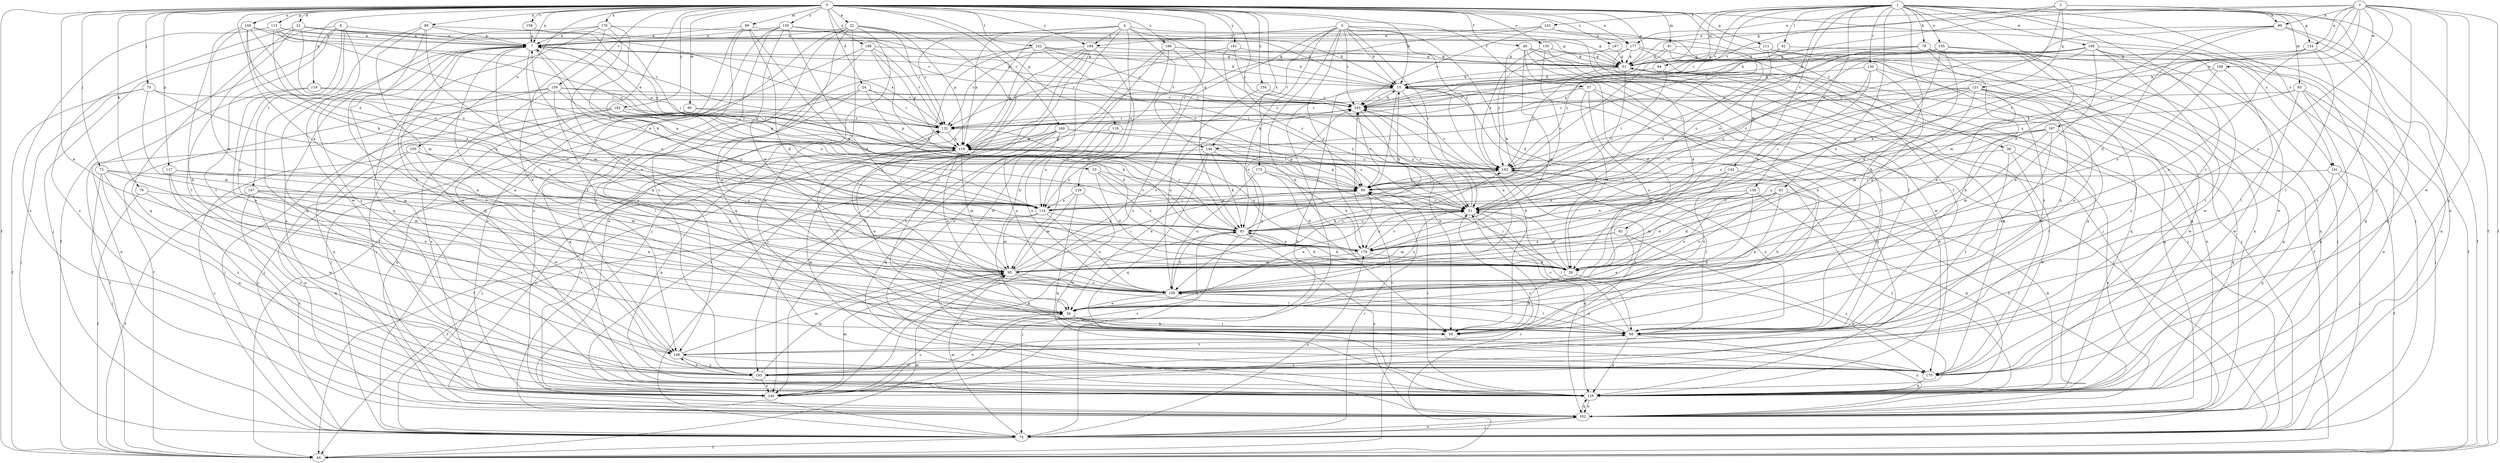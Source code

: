 strict digraph  {
0;
1;
2;
3;
4;
5;
6;
7;
15;
21;
22;
24;
29;
32;
33;
36;
37;
38;
40;
44;
51;
59;
63;
66;
70;
72;
74;
76;
79;
80;
81;
82;
88;
89;
90;
91;
92;
93;
94;
95;
99;
102;
105;
110;
111;
115;
116;
117;
118;
119;
121;
124;
125;
129;
130;
132;
135;
138;
140;
142;
143;
145;
146;
147;
148;
149;
150;
154;
155;
156;
158;
159;
160;
163;
166;
167;
169;
170;
173;
176;
177;
178;
181;
182;
184;
185;
186;
187;
189;
191;
193;
0 -> 7  [label=a];
0 -> 15  [label=b];
0 -> 21  [label=c];
0 -> 22  [label=d];
0 -> 24  [label=d];
0 -> 32  [label=e];
0 -> 33  [label=e];
0 -> 36  [label=e];
0 -> 37  [label=f];
0 -> 38  [label=f];
0 -> 40  [label=f];
0 -> 44  [label=f];
0 -> 51  [label=g];
0 -> 70  [label=j];
0 -> 72  [label=j];
0 -> 76  [label=k];
0 -> 89  [label=m];
0 -> 90  [label=m];
0 -> 91  [label=m];
0 -> 99  [label=n];
0 -> 105  [label=o];
0 -> 110  [label=o];
0 -> 111  [label=p];
0 -> 115  [label=p];
0 -> 116  [label=p];
0 -> 117  [label=p];
0 -> 119  [label=q];
0 -> 129  [label=r];
0 -> 135  [label=s];
0 -> 142  [label=t];
0 -> 149  [label=u];
0 -> 150  [label=u];
0 -> 154  [label=u];
0 -> 158  [label=v];
0 -> 159  [label=v];
0 -> 160  [label=v];
0 -> 173  [label=x];
0 -> 176  [label=x];
0 -> 177  [label=x];
0 -> 181  [label=y];
0 -> 182  [label=y];
0 -> 184  [label=y];
0 -> 186  [label=z];
0 -> 187  [label=z];
0 -> 189  [label=z];
0 -> 191  [label=z];
1 -> 29  [label=d];
1 -> 44  [label=f];
1 -> 59  [label=h];
1 -> 63  [label=i];
1 -> 66  [label=i];
1 -> 74  [label=j];
1 -> 79  [label=k];
1 -> 82  [label=l];
1 -> 88  [label=l];
1 -> 92  [label=m];
1 -> 93  [label=m];
1 -> 94  [label=m];
1 -> 102  [label=n];
1 -> 130  [label=r];
1 -> 132  [label=r];
1 -> 138  [label=s];
1 -> 143  [label=t];
1 -> 145  [label=t];
1 -> 155  [label=u];
1 -> 163  [label=v];
1 -> 166  [label=w];
1 -> 191  [label=z];
2 -> 21  [label=c];
2 -> 80  [label=k];
2 -> 121  [label=q];
2 -> 124  [label=q];
2 -> 146  [label=t];
2 -> 163  [label=v];
3 -> 21  [label=c];
3 -> 44  [label=f];
3 -> 51  [label=g];
3 -> 80  [label=k];
3 -> 81  [label=k];
3 -> 124  [label=q];
3 -> 125  [label=q];
3 -> 156  [label=u];
3 -> 167  [label=w];
3 -> 169  [label=w];
3 -> 170  [label=w];
3 -> 177  [label=x];
3 -> 193  [label=z];
4 -> 21  [label=c];
4 -> 74  [label=j];
4 -> 102  [label=n];
4 -> 110  [label=o];
4 -> 118  [label=p];
4 -> 132  [label=r];
4 -> 146  [label=t];
4 -> 177  [label=x];
4 -> 184  [label=y];
5 -> 15  [label=b];
5 -> 21  [label=c];
5 -> 29  [label=d];
5 -> 59  [label=h];
5 -> 74  [label=j];
5 -> 81  [label=k];
5 -> 140  [label=s];
5 -> 146  [label=t];
5 -> 163  [label=v];
5 -> 178  [label=x];
5 -> 184  [label=y];
5 -> 185  [label=y];
6 -> 7  [label=a];
6 -> 36  [label=e];
6 -> 44  [label=f];
6 -> 74  [label=j];
6 -> 147  [label=t];
6 -> 148  [label=t];
6 -> 170  [label=w];
7 -> 51  [label=g];
7 -> 66  [label=i];
7 -> 95  [label=m];
7 -> 110  [label=o];
7 -> 148  [label=t];
7 -> 156  [label=u];
7 -> 193  [label=z];
15 -> 7  [label=a];
15 -> 59  [label=h];
15 -> 66  [label=i];
15 -> 74  [label=j];
15 -> 125  [label=q];
15 -> 156  [label=u];
15 -> 163  [label=v];
21 -> 81  [label=k];
21 -> 88  [label=l];
21 -> 125  [label=q];
21 -> 156  [label=u];
21 -> 163  [label=v];
21 -> 178  [label=x];
22 -> 7  [label=a];
22 -> 51  [label=g];
22 -> 59  [label=h];
22 -> 110  [label=o];
22 -> 125  [label=q];
22 -> 140  [label=s];
22 -> 163  [label=v];
24 -> 29  [label=d];
24 -> 74  [label=j];
24 -> 125  [label=q];
24 -> 132  [label=r];
24 -> 163  [label=v];
29 -> 21  [label=c];
29 -> 59  [label=h];
29 -> 66  [label=i];
29 -> 81  [label=k];
29 -> 170  [label=w];
32 -> 7  [label=a];
32 -> 44  [label=f];
32 -> 88  [label=l];
32 -> 102  [label=n];
32 -> 118  [label=p];
32 -> 125  [label=q];
32 -> 132  [label=r];
32 -> 148  [label=t];
32 -> 170  [label=w];
33 -> 21  [label=c];
33 -> 29  [label=d];
33 -> 66  [label=i];
33 -> 178  [label=x];
36 -> 59  [label=h];
36 -> 88  [label=l];
36 -> 140  [label=s];
37 -> 29  [label=d];
37 -> 74  [label=j];
37 -> 88  [label=l];
37 -> 132  [label=r];
37 -> 156  [label=u];
37 -> 163  [label=v];
38 -> 102  [label=n];
38 -> 148  [label=t];
38 -> 170  [label=w];
38 -> 185  [label=y];
40 -> 29  [label=d];
40 -> 51  [label=g];
40 -> 59  [label=h];
40 -> 74  [label=j];
40 -> 81  [label=k];
40 -> 88  [label=l];
40 -> 95  [label=m];
44 -> 21  [label=c];
44 -> 95  [label=m];
44 -> 163  [label=v];
51 -> 15  [label=b];
51 -> 21  [label=c];
51 -> 102  [label=n];
51 -> 125  [label=q];
51 -> 170  [label=w];
51 -> 185  [label=y];
59 -> 7  [label=a];
59 -> 132  [label=r];
63 -> 21  [label=c];
63 -> 29  [label=d];
63 -> 36  [label=e];
63 -> 110  [label=o];
63 -> 125  [label=q];
63 -> 156  [label=u];
66 -> 21  [label=c];
66 -> 36  [label=e];
66 -> 110  [label=o];
66 -> 118  [label=p];
66 -> 163  [label=v];
66 -> 185  [label=y];
70 -> 44  [label=f];
70 -> 74  [label=j];
70 -> 95  [label=m];
70 -> 110  [label=o];
70 -> 163  [label=v];
72 -> 36  [label=e];
72 -> 66  [label=i];
72 -> 74  [label=j];
72 -> 95  [label=m];
72 -> 125  [label=q];
72 -> 193  [label=z];
74 -> 44  [label=f];
74 -> 66  [label=i];
74 -> 95  [label=m];
74 -> 102  [label=n];
74 -> 132  [label=r];
74 -> 178  [label=x];
76 -> 44  [label=f];
76 -> 110  [label=o];
76 -> 193  [label=z];
79 -> 51  [label=g];
79 -> 59  [label=h];
79 -> 66  [label=i];
79 -> 102  [label=n];
79 -> 125  [label=q];
79 -> 132  [label=r];
79 -> 193  [label=z];
80 -> 7  [label=a];
80 -> 29  [label=d];
80 -> 44  [label=f];
80 -> 95  [label=m];
80 -> 185  [label=y];
80 -> 193  [label=z];
81 -> 15  [label=b];
81 -> 21  [label=c];
81 -> 29  [label=d];
81 -> 74  [label=j];
81 -> 102  [label=n];
81 -> 132  [label=r];
81 -> 140  [label=s];
81 -> 163  [label=v];
81 -> 178  [label=x];
82 -> 51  [label=g];
82 -> 118  [label=p];
82 -> 125  [label=q];
88 -> 7  [label=a];
88 -> 21  [label=c];
88 -> 102  [label=n];
88 -> 125  [label=q];
88 -> 148  [label=t];
88 -> 156  [label=u];
88 -> 185  [label=y];
89 -> 7  [label=a];
89 -> 29  [label=d];
89 -> 51  [label=g];
89 -> 125  [label=q];
89 -> 148  [label=t];
89 -> 178  [label=x];
90 -> 74  [label=j];
90 -> 102  [label=n];
90 -> 118  [label=p];
90 -> 132  [label=r];
91 -> 21  [label=c];
91 -> 51  [label=g];
91 -> 88  [label=l];
91 -> 185  [label=y];
92 -> 36  [label=e];
92 -> 95  [label=m];
92 -> 140  [label=s];
92 -> 178  [label=x];
93 -> 74  [label=j];
93 -> 102  [label=n];
93 -> 125  [label=q];
93 -> 163  [label=v];
93 -> 170  [label=w];
93 -> 185  [label=y];
94 -> 15  [label=b];
94 -> 66  [label=i];
95 -> 7  [label=a];
95 -> 66  [label=i];
95 -> 88  [label=l];
95 -> 156  [label=u];
95 -> 163  [label=v];
95 -> 185  [label=y];
99 -> 7  [label=a];
99 -> 59  [label=h];
99 -> 95  [label=m];
99 -> 125  [label=q];
99 -> 156  [label=u];
99 -> 185  [label=y];
102 -> 51  [label=g];
102 -> 74  [label=j];
102 -> 125  [label=q];
102 -> 185  [label=y];
105 -> 74  [label=j];
105 -> 81  [label=k];
105 -> 102  [label=n];
105 -> 170  [label=w];
105 -> 185  [label=y];
110 -> 7  [label=a];
110 -> 44  [label=f];
110 -> 66  [label=i];
110 -> 81  [label=k];
110 -> 95  [label=m];
110 -> 156  [label=u];
111 -> 21  [label=c];
111 -> 44  [label=f];
111 -> 51  [label=g];
111 -> 102  [label=n];
115 -> 7  [label=a];
115 -> 21  [label=c];
115 -> 132  [label=r];
115 -> 140  [label=s];
115 -> 178  [label=x];
115 -> 185  [label=y];
116 -> 21  [label=c];
116 -> 110  [label=o];
116 -> 118  [label=p];
116 -> 156  [label=u];
117 -> 66  [label=i];
117 -> 95  [label=m];
117 -> 140  [label=s];
117 -> 170  [label=w];
118 -> 7  [label=a];
118 -> 36  [label=e];
118 -> 74  [label=j];
118 -> 95  [label=m];
118 -> 102  [label=n];
118 -> 140  [label=s];
118 -> 156  [label=u];
118 -> 170  [label=w];
118 -> 178  [label=x];
118 -> 185  [label=y];
119 -> 36  [label=e];
119 -> 102  [label=n];
119 -> 110  [label=o];
119 -> 163  [label=v];
121 -> 21  [label=c];
121 -> 29  [label=d];
121 -> 36  [label=e];
121 -> 66  [label=i];
121 -> 95  [label=m];
121 -> 125  [label=q];
121 -> 132  [label=r];
121 -> 163  [label=v];
121 -> 170  [label=w];
124 -> 51  [label=g];
124 -> 81  [label=k];
124 -> 88  [label=l];
124 -> 125  [label=q];
124 -> 156  [label=u];
125 -> 7  [label=a];
125 -> 15  [label=b];
125 -> 66  [label=i];
125 -> 102  [label=n];
125 -> 118  [label=p];
129 -> 95  [label=m];
129 -> 110  [label=o];
129 -> 125  [label=q];
129 -> 170  [label=w];
130 -> 15  [label=b];
130 -> 59  [label=h];
130 -> 110  [label=o];
130 -> 156  [label=u];
130 -> 178  [label=x];
132 -> 7  [label=a];
132 -> 118  [label=p];
135 -> 29  [label=d];
135 -> 51  [label=g];
135 -> 110  [label=o];
135 -> 185  [label=y];
138 -> 29  [label=d];
138 -> 59  [label=h];
138 -> 95  [label=m];
138 -> 110  [label=o];
138 -> 125  [label=q];
138 -> 156  [label=u];
140 -> 15  [label=b];
140 -> 36  [label=e];
140 -> 88  [label=l];
140 -> 95  [label=m];
142 -> 15  [label=b];
142 -> 51  [label=g];
142 -> 66  [label=i];
142 -> 118  [label=p];
142 -> 148  [label=t];
142 -> 156  [label=u];
142 -> 163  [label=v];
143 -> 7  [label=a];
143 -> 118  [label=p];
143 -> 163  [label=v];
143 -> 178  [label=x];
143 -> 193  [label=z];
145 -> 36  [label=e];
145 -> 59  [label=h];
145 -> 66  [label=i];
145 -> 178  [label=x];
146 -> 36  [label=e];
146 -> 81  [label=k];
146 -> 110  [label=o];
146 -> 125  [label=q];
146 -> 156  [label=u];
146 -> 185  [label=y];
147 -> 21  [label=c];
147 -> 36  [label=e];
147 -> 44  [label=f];
147 -> 102  [label=n];
147 -> 125  [label=q];
147 -> 178  [label=x];
148 -> 7  [label=a];
148 -> 95  [label=m];
148 -> 170  [label=w];
148 -> 193  [label=z];
149 -> 7  [label=a];
149 -> 81  [label=k];
149 -> 95  [label=m];
149 -> 110  [label=o];
149 -> 132  [label=r];
149 -> 148  [label=t];
149 -> 178  [label=x];
150 -> 7  [label=a];
150 -> 15  [label=b];
150 -> 21  [label=c];
150 -> 29  [label=d];
150 -> 140  [label=s];
150 -> 156  [label=u];
150 -> 193  [label=z];
154 -> 156  [label=u];
154 -> 163  [label=v];
155 -> 15  [label=b];
155 -> 29  [label=d];
155 -> 51  [label=g];
155 -> 102  [label=n];
155 -> 163  [label=v];
155 -> 170  [label=w];
155 -> 178  [label=x];
156 -> 36  [label=e];
156 -> 81  [label=k];
156 -> 88  [label=l];
158 -> 7  [label=a];
158 -> 66  [label=i];
159 -> 44  [label=f];
159 -> 88  [label=l];
159 -> 102  [label=n];
159 -> 110  [label=o];
159 -> 118  [label=p];
159 -> 140  [label=s];
159 -> 163  [label=v];
160 -> 44  [label=f];
160 -> 66  [label=i];
160 -> 118  [label=p];
160 -> 125  [label=q];
160 -> 140  [label=s];
160 -> 156  [label=u];
160 -> 185  [label=y];
163 -> 15  [label=b];
163 -> 59  [label=h];
163 -> 102  [label=n];
163 -> 132  [label=r];
166 -> 15  [label=b];
166 -> 21  [label=c];
166 -> 36  [label=e];
166 -> 44  [label=f];
166 -> 51  [label=g];
166 -> 74  [label=j];
166 -> 110  [label=o];
166 -> 148  [label=t];
166 -> 170  [label=w];
167 -> 21  [label=c];
167 -> 36  [label=e];
167 -> 88  [label=l];
167 -> 95  [label=m];
167 -> 118  [label=p];
167 -> 125  [label=q];
167 -> 178  [label=x];
169 -> 15  [label=b];
169 -> 88  [label=l];
169 -> 178  [label=x];
170 -> 51  [label=g];
170 -> 125  [label=q];
173 -> 29  [label=d];
173 -> 66  [label=i];
173 -> 156  [label=u];
173 -> 178  [label=x];
176 -> 7  [label=a];
176 -> 15  [label=b];
176 -> 36  [label=e];
176 -> 59  [label=h];
176 -> 81  [label=k];
176 -> 125  [label=q];
176 -> 193  [label=z];
177 -> 51  [label=g];
177 -> 74  [label=j];
177 -> 88  [label=l];
177 -> 125  [label=q];
177 -> 170  [label=w];
178 -> 21  [label=c];
178 -> 29  [label=d];
178 -> 95  [label=m];
181 -> 21  [label=c];
181 -> 51  [label=g];
181 -> 132  [label=r];
181 -> 163  [label=v];
182 -> 21  [label=c];
182 -> 44  [label=f];
182 -> 74  [label=j];
182 -> 81  [label=k];
182 -> 118  [label=p];
182 -> 132  [label=r];
182 -> 140  [label=s];
184 -> 51  [label=g];
184 -> 74  [label=j];
184 -> 95  [label=m];
184 -> 118  [label=p];
184 -> 132  [label=r];
184 -> 140  [label=s];
184 -> 193  [label=z];
185 -> 66  [label=i];
185 -> 88  [label=l];
185 -> 102  [label=n];
185 -> 118  [label=p];
185 -> 163  [label=v];
186 -> 15  [label=b];
186 -> 51  [label=g];
186 -> 59  [label=h];
186 -> 81  [label=k];
186 -> 140  [label=s];
186 -> 170  [label=w];
187 -> 51  [label=g];
187 -> 185  [label=y];
189 -> 36  [label=e];
189 -> 51  [label=g];
189 -> 81  [label=k];
189 -> 118  [label=p];
189 -> 132  [label=r];
189 -> 140  [label=s];
191 -> 44  [label=f];
191 -> 66  [label=i];
191 -> 74  [label=j];
191 -> 125  [label=q];
193 -> 21  [label=c];
193 -> 81  [label=k];
193 -> 95  [label=m];
193 -> 140  [label=s];
193 -> 148  [label=t];
}
